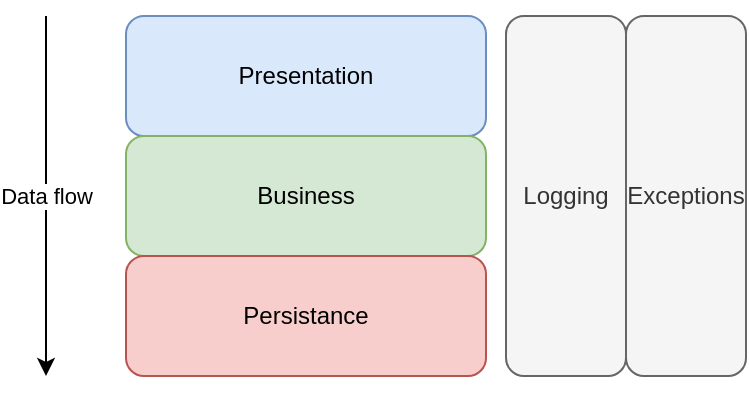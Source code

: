 <mxfile version="11.0.6" type="github"><diagram id="eUkZuHDCRwH825jge1xl" name="Page-1"><mxGraphModel dx="897" dy="576" grid="1" gridSize="10" guides="1" tooltips="1" connect="1" arrows="1" fold="1" page="1" pageScale="1" pageWidth="1169" pageHeight="827" math="0" shadow="0"><root><mxCell id="0"/><mxCell id="1" parent="0"/><mxCell id="1Rf7_aaTDuWhWorDET4--1" value="Presentation" style="rounded=1;whiteSpace=wrap;html=1;fillColor=#dae8fc;strokeColor=#6c8ebf;" parent="1" vertex="1"><mxGeometry x="90" y="90" width="180" height="60" as="geometry"/></mxCell><mxCell id="1Rf7_aaTDuWhWorDET4--2" value="Business" style="rounded=1;whiteSpace=wrap;html=1;fillColor=#d5e8d4;strokeColor=#82b366;" parent="1" vertex="1"><mxGeometry x="90" y="150" width="180" height="60" as="geometry"/></mxCell><mxCell id="1Rf7_aaTDuWhWorDET4--3" value="Persistance" style="rounded=1;whiteSpace=wrap;html=1;fillColor=#f8cecc;strokeColor=#b85450;" parent="1" vertex="1"><mxGeometry x="90" y="210" width="180" height="60" as="geometry"/></mxCell><mxCell id="1Rf7_aaTDuWhWorDET4--4" value="Logging&lt;br&gt;" style="rounded=1;whiteSpace=wrap;html=1;fillColor=#f5f5f5;strokeColor=#666666;fontColor=#333333;" parent="1" vertex="1"><mxGeometry x="280" y="90" width="60" height="180" as="geometry"/></mxCell><mxCell id="0kmY7h5GkSWAwMp1SJM0-1" value="Data flow" style="endArrow=classic;html=1;" edge="1" parent="1"><mxGeometry width="50" height="50" relative="1" as="geometry"><mxPoint x="50" y="90" as="sourcePoint"/><mxPoint x="50" y="270" as="targetPoint"/></mxGeometry></mxCell><mxCell id="0kmY7h5GkSWAwMp1SJM0-2" value="Exceptions" style="rounded=1;whiteSpace=wrap;html=1;fillColor=#f5f5f5;strokeColor=#666666;fontColor=#333333;" vertex="1" parent="1"><mxGeometry x="340" y="90" width="60" height="180" as="geometry"/></mxCell></root></mxGraphModel></diagram></mxfile>